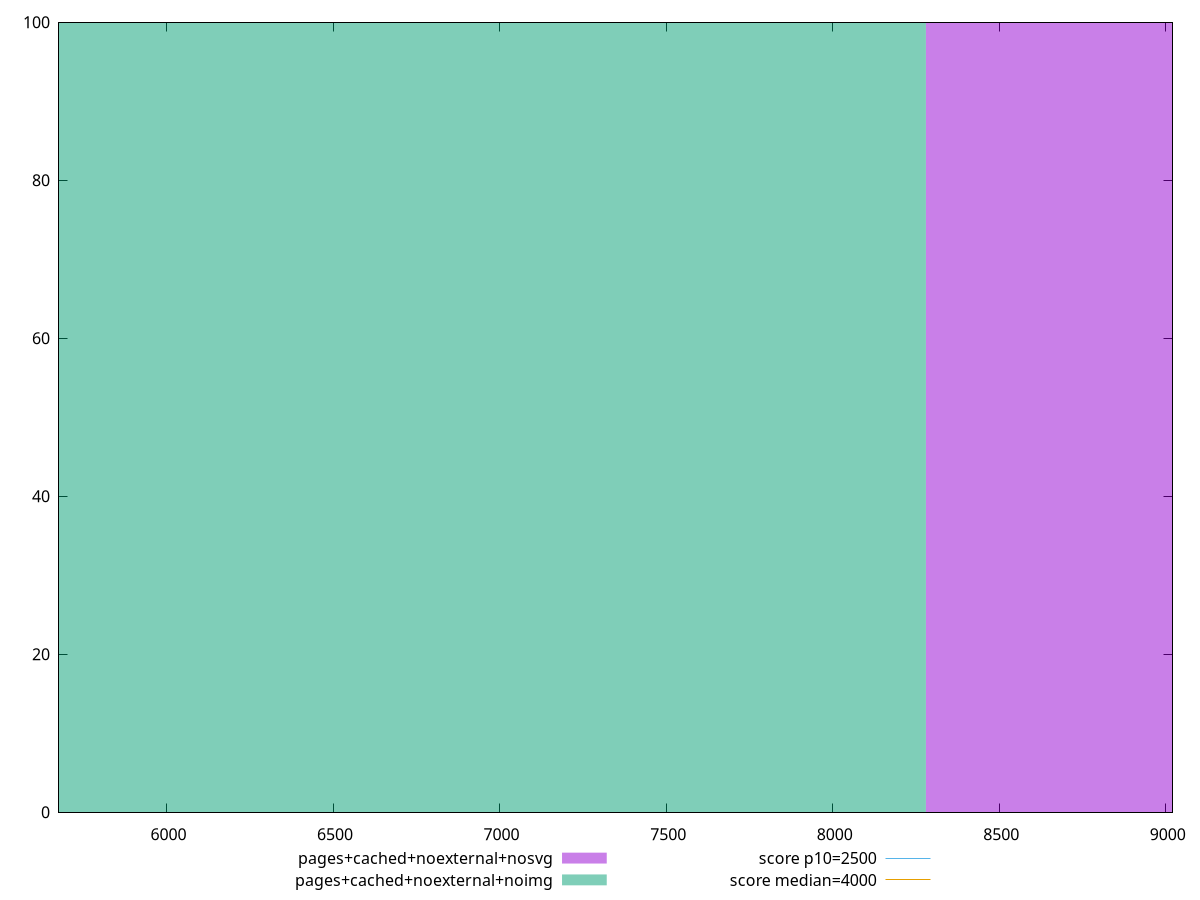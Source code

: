 reset

$pagesCachedNoexternalNosvg <<EOF
9935.587206569335 100
EOF

$pagesCachedNoexternalNoimg <<EOF
6623.724804379556 100
EOF

set key outside below
set boxwidth 3311.862402189778
set xrange [5677.471:9019.975449999998]
set yrange [0:100]
set style fill transparent solid 0.5 noborder

set parametric
set terminal svg size 640, 500 enhanced background rgb 'white'
set output "report_00007_2020-12-11T15:55:29.892Z/largest-contentful-paint/comparison/histogram/7_vs_8.svg"

plot $pagesCachedNoexternalNosvg title "pages+cached+noexternal+nosvg" with boxes, \
     $pagesCachedNoexternalNoimg title "pages+cached+noexternal+noimg" with boxes, \
     2500,t title "score p10=2500", \
     4000,t title "score median=4000"

reset
